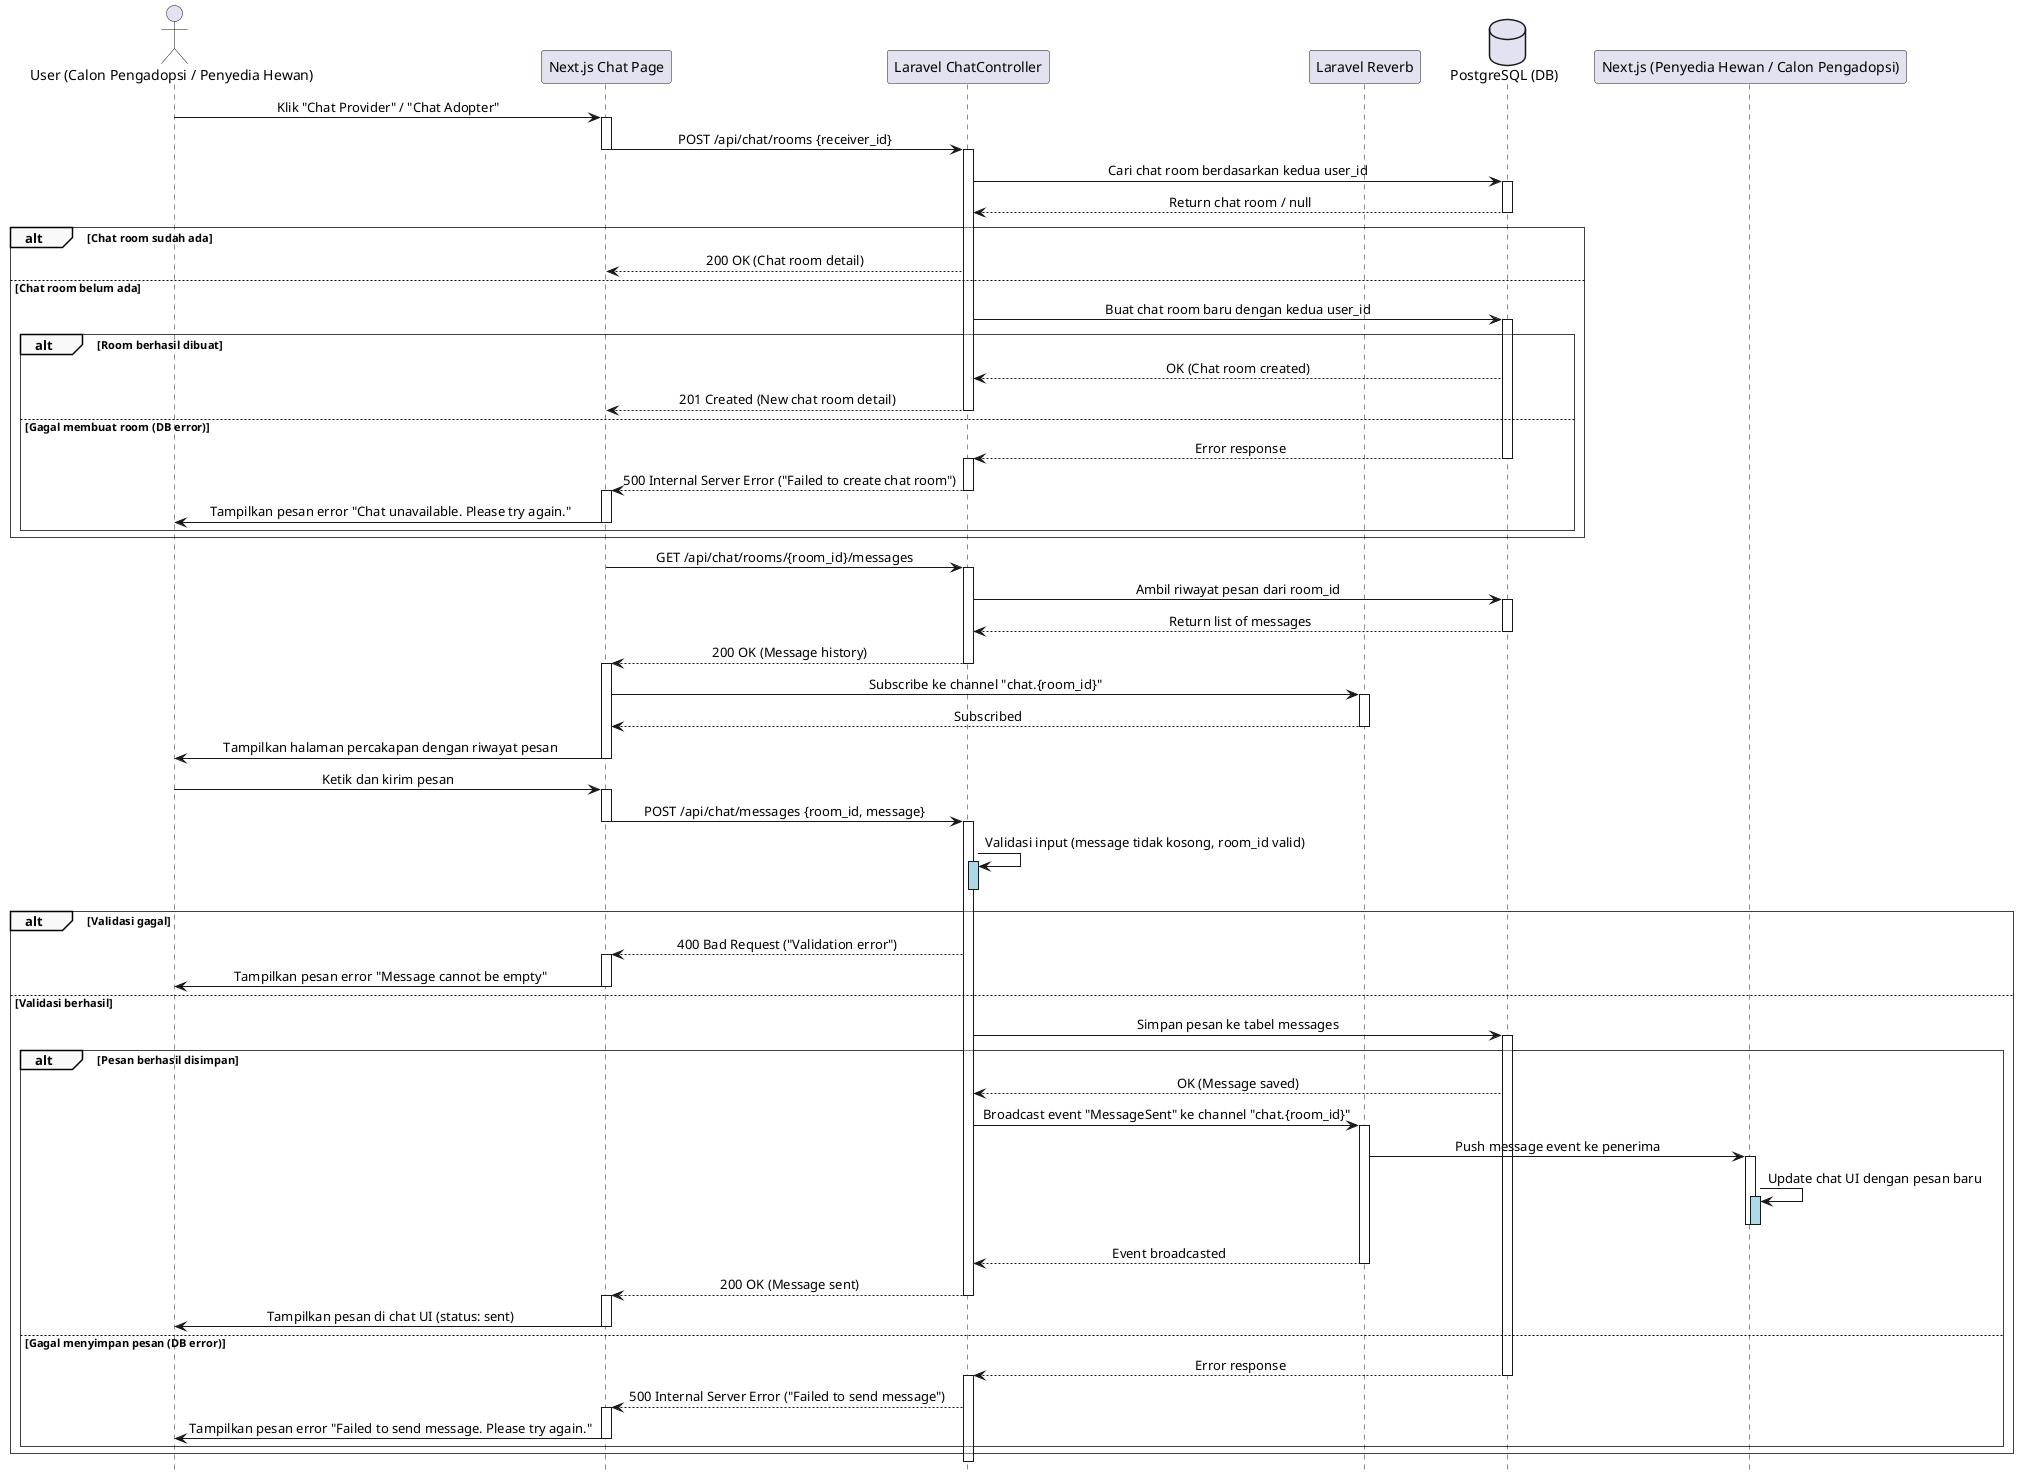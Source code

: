 @startuml
' === Styling ===
skinparam sequence {
    LifelineFooterStrategy none
    MessageAlign center
    ArrowThickness 1
    ParticipantPadding 20
    GroupBorderThickness 0.5
    GroupBackgroundColor #F9F9F9
}
hide footbox

' === Participants ===
actor "User (Calon Pengadopsi / Penyedia Hewan)" as Pengguna
participant "Next.js Chat Page" as FE
participant "Laravel ChatController" as BE
participant "Laravel Reverb" as Reverb
database "PostgreSQL (DB)" as DB
participant "Next.js (Penyedia Hewan / Calon Pengadopsi)" as FE_Receiver

' === Flow: Membuka Chat Room ===
Pengguna -> FE: Klik "Chat Provider" / "Chat Adopter"
activate FE
FE -> BE: POST /api/chat/rooms {receiver_id}
deactivate FE
activate BE
BE -> DB: Cari chat room berdasarkan kedua user_id
activate DB
DB --> BE: Return chat room / null
deactivate DB

alt Chat room sudah ada
    BE --> FE: 200 OK (Chat room detail)
else Chat room belum ada
    BE -> DB: Buat chat room baru dengan kedua user_id
    activate DB

    alt Room berhasil dibuat
        DB --> BE: OK (Chat room created)
        BE --> FE: 201 Created (New chat room detail)
        deactivate BE

    else Gagal membuat room (DB error)
        DB --> BE: Error response
        deactivate DB
        activate BE
        BE --> FE: 500 Internal Server Error ("Failed to create chat room")
        deactivate BE
        activate FE
        FE -> Pengguna: Tampilkan pesan error "Chat unavailable. Please try again."
        deactivate FE
    end
end

activate FE
FE -> BE: GET /api/chat/rooms/{room_id}/messages
deactivate FE
activate BE
BE -> DB: Ambil riwayat pesan dari room_id
activate DB
DB --> BE: Return list of messages
deactivate DB
BE --> FE: 200 OK (Message history)
deactivate BE

activate FE
FE -> Reverb: Subscribe ke channel "chat.{room_id}"
activate Reverb
Reverb --> FE: Subscribed
deactivate Reverb
FE -> Pengguna: Tampilkan halaman percakapan dengan riwayat pesan
deactivate FE


' === Flow: Mengirim Pesan ===
Pengguna -> FE: Ketik dan kirim pesan
activate FE
FE -> BE: POST /api/chat/messages {room_id, message}
deactivate FE
activate BE

BE -> BE: Validasi input (message tidak kosong, room_id valid)
activate BE #LightBlue
deactivate BE #LightBlue

alt Validasi gagal
    BE --> FE: 400 Bad Request ("Validation error")
    activate FE
    FE -> Pengguna: Tampilkan pesan error "Message cannot be empty"
    deactivate FE
else Validasi berhasil
    BE -> DB: Simpan pesan ke tabel messages
    activate DB

    alt Pesan berhasil disimpan
        DB --> BE: OK (Message saved)

        BE -> Reverb: Broadcast event "MessageSent" ke channel "chat.{room_id}"
        activate Reverb
        Reverb -> FE_Receiver: Push message event ke penerima
        activate FE_Receiver
        FE_Receiver -> FE_Receiver: Update chat UI dengan pesan baru
        activate FE_Receiver #LightBlue
        deactivate FE_Receiver #LightBlue
        deactivate FE_Receiver
        Reverb --> BE: Event broadcasted
        deactivate Reverb

        BE --> FE: 200 OK (Message sent)
        deactivate BE
        activate FE
        FE -> Pengguna: Tampilkan pesan di chat UI (status: sent)
        deactivate FE

    else Gagal menyimpan pesan (DB error)
        DB --> BE: Error response
        deactivate DB
        activate BE
        BE --> FE: 500 Internal Server Error ("Failed to send message")
        activate FE
        FE -> Pengguna: Tampilkan pesan error "Failed to send message. Please try again."
        deactivate FE
    end
end

@enduml